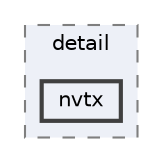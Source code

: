 digraph "D:/gitLibrary/cudf/cpp/include/cudf/detail/nvtx"
{
 // LATEX_PDF_SIZE
  bgcolor="transparent";
  edge [fontname=Helvetica,fontsize=10,labelfontname=Helvetica,labelfontsize=10];
  node [fontname=Helvetica,fontsize=10,shape=box,height=0.2,width=0.4];
  compound=true
  subgraph clusterdir_a82d85c89be6cfc9cc0f5c38ca1aa1ac {
    graph [ bgcolor="#edf0f7", pencolor="grey50", label="detail", fontname=Helvetica,fontsize=10 style="filled,dashed", URL="dir_a82d85c89be6cfc9cc0f5c38ca1aa1ac.html",tooltip=""]
  dir_187b8e41a9e7bf8d128661d4034edbf5 [label="nvtx", fillcolor="#edf0f7", color="grey25", style="filled,bold", URL="dir_187b8e41a9e7bf8d128661d4034edbf5.html",tooltip=""];
  }
}
